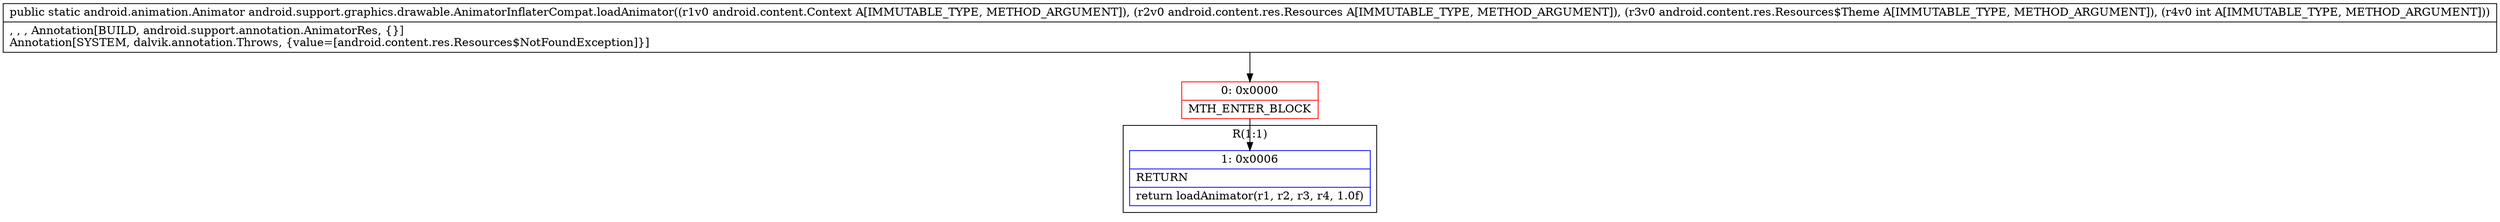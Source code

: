 digraph "CFG forandroid.support.graphics.drawable.AnimatorInflaterCompat.loadAnimator(Landroid\/content\/Context;Landroid\/content\/res\/Resources;Landroid\/content\/res\/Resources$Theme;I)Landroid\/animation\/Animator;" {
subgraph cluster_Region_832758775 {
label = "R(1:1)";
node [shape=record,color=blue];
Node_1 [shape=record,label="{1\:\ 0x0006|RETURN\l|return loadAnimator(r1, r2, r3, r4, 1.0f)\l}"];
}
Node_0 [shape=record,color=red,label="{0\:\ 0x0000|MTH_ENTER_BLOCK\l}"];
MethodNode[shape=record,label="{public static android.animation.Animator android.support.graphics.drawable.AnimatorInflaterCompat.loadAnimator((r1v0 android.content.Context A[IMMUTABLE_TYPE, METHOD_ARGUMENT]), (r2v0 android.content.res.Resources A[IMMUTABLE_TYPE, METHOD_ARGUMENT]), (r3v0 android.content.res.Resources$Theme A[IMMUTABLE_TYPE, METHOD_ARGUMENT]), (r4v0 int A[IMMUTABLE_TYPE, METHOD_ARGUMENT]))  | , , , Annotation[BUILD, android.support.annotation.AnimatorRes, \{\}]\lAnnotation[SYSTEM, dalvik.annotation.Throws, \{value=[android.content.res.Resources$NotFoundException]\}]\l}"];
MethodNode -> Node_0;
Node_0 -> Node_1;
}

